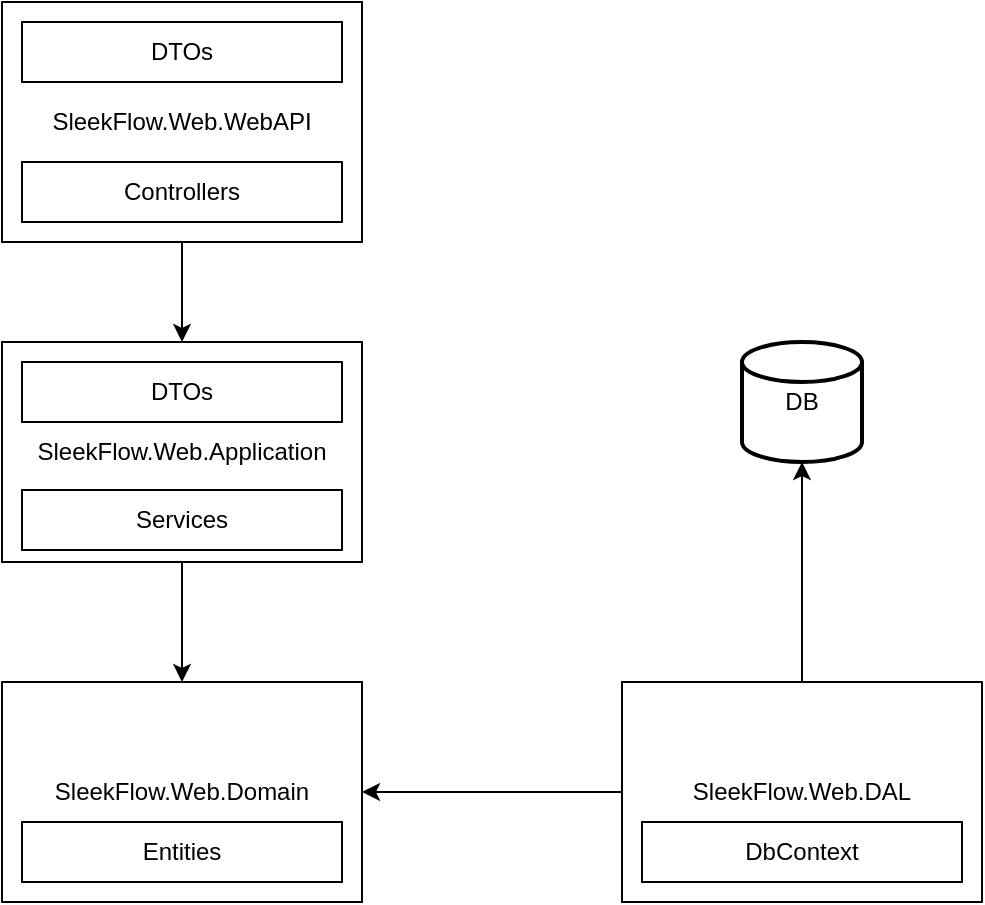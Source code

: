 <mxfile version="17.2.4" type="device"><diagram id="dzPnV06RYmaC2wL8BsTV" name="Page-1"><mxGraphModel dx="1102" dy="865" grid="1" gridSize="10" guides="1" tooltips="1" connect="1" arrows="1" fold="1" page="1" pageScale="1" pageWidth="1169" pageHeight="827" math="0" shadow="0"><root><mxCell id="0"/><mxCell id="1" parent="0"/><mxCell id="RuXg97sp743D2jAFQdgY-3" value="" style="edgeStyle=orthogonalEdgeStyle;rounded=0;orthogonalLoop=1;jettySize=auto;html=1;" edge="1" parent="1" source="RuXg97sp743D2jAFQdgY-1" target="RuXg97sp743D2jAFQdgY-2"><mxGeometry relative="1" as="geometry"/></mxCell><mxCell id="RuXg97sp743D2jAFQdgY-1" value="SleekFlow.Web.WebAPI" style="rounded=0;whiteSpace=wrap;html=1;" vertex="1" parent="1"><mxGeometry x="370" y="140" width="180" height="120" as="geometry"/></mxCell><mxCell id="RuXg97sp743D2jAFQdgY-5" value="" style="edgeStyle=orthogonalEdgeStyle;rounded=0;orthogonalLoop=1;jettySize=auto;html=1;" edge="1" parent="1" source="RuXg97sp743D2jAFQdgY-2" target="RuXg97sp743D2jAFQdgY-4"><mxGeometry relative="1" as="geometry"/></mxCell><mxCell id="RuXg97sp743D2jAFQdgY-2" value="SleekFlow.Web.Application" style="rounded=0;whiteSpace=wrap;html=1;" vertex="1" parent="1"><mxGeometry x="370" y="310" width="180" height="110" as="geometry"/></mxCell><mxCell id="RuXg97sp743D2jAFQdgY-4" value="SleekFlow.Web.Domain" style="rounded=0;whiteSpace=wrap;html=1;" vertex="1" parent="1"><mxGeometry x="370" y="480" width="180" height="110" as="geometry"/></mxCell><mxCell id="RuXg97sp743D2jAFQdgY-7" style="edgeStyle=orthogonalEdgeStyle;rounded=0;orthogonalLoop=1;jettySize=auto;html=1;" edge="1" parent="1" source="RuXg97sp743D2jAFQdgY-6" target="RuXg97sp743D2jAFQdgY-4"><mxGeometry relative="1" as="geometry"/></mxCell><mxCell id="RuXg97sp743D2jAFQdgY-10" style="edgeStyle=orthogonalEdgeStyle;rounded=0;orthogonalLoop=1;jettySize=auto;html=1;" edge="1" parent="1" source="RuXg97sp743D2jAFQdgY-6" target="RuXg97sp743D2jAFQdgY-9"><mxGeometry relative="1" as="geometry"/></mxCell><mxCell id="RuXg97sp743D2jAFQdgY-6" value="SleekFlow.Web.DAL" style="rounded=0;whiteSpace=wrap;html=1;" vertex="1" parent="1"><mxGeometry x="680" y="480" width="180" height="110" as="geometry"/></mxCell><mxCell id="RuXg97sp743D2jAFQdgY-8" value="Entities" style="rounded=0;whiteSpace=wrap;html=1;" vertex="1" parent="1"><mxGeometry x="380" y="550" width="160" height="30" as="geometry"/></mxCell><mxCell id="RuXg97sp743D2jAFQdgY-9" value="DB" style="strokeWidth=2;html=1;shape=mxgraph.flowchart.database;whiteSpace=wrap;" vertex="1" parent="1"><mxGeometry x="740" y="310" width="60" height="60" as="geometry"/></mxCell><mxCell id="RuXg97sp743D2jAFQdgY-11" value="DTOs" style="rounded=0;whiteSpace=wrap;html=1;" vertex="1" parent="1"><mxGeometry x="380" y="320" width="160" height="30" as="geometry"/></mxCell><mxCell id="RuXg97sp743D2jAFQdgY-12" value="Services" style="rounded=0;whiteSpace=wrap;html=1;" vertex="1" parent="1"><mxGeometry x="380" y="384" width="160" height="30" as="geometry"/></mxCell><mxCell id="RuXg97sp743D2jAFQdgY-13" value="DTOs" style="rounded=0;whiteSpace=wrap;html=1;" vertex="1" parent="1"><mxGeometry x="380" y="150" width="160" height="30" as="geometry"/></mxCell><mxCell id="RuXg97sp743D2jAFQdgY-14" value="Controllers" style="rounded=0;whiteSpace=wrap;html=1;" vertex="1" parent="1"><mxGeometry x="380" y="220" width="160" height="30" as="geometry"/></mxCell><mxCell id="RuXg97sp743D2jAFQdgY-15" value="DbContext" style="rounded=0;whiteSpace=wrap;html=1;" vertex="1" parent="1"><mxGeometry x="690" y="550" width="160" height="30" as="geometry"/></mxCell></root></mxGraphModel></diagram></mxfile>